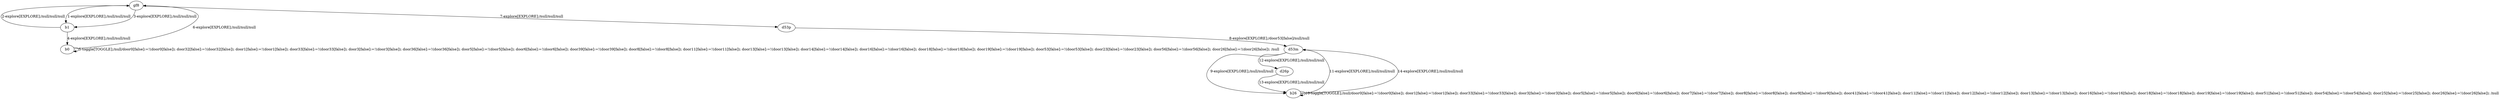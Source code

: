 # Total number of goals covered by this test: 1
# b26 --> d53m

digraph g {
"gf8" -> "b1" [label = "1-explore[EXPLORE];/null/null/null"];
"b1" -> "gf8" [label = "2-explore[EXPLORE];/null/null/null"];
"gf8" -> "b1" [label = "3-explore[EXPLORE];/null/null/null"];
"b1" -> "b0" [label = "4-explore[EXPLORE];/null/null/null"];
"b0" -> "b0" [label = "5-toggle[TOGGLE];/null/door0[false]:=!(door0[false]); door32[false]:=!(door32[false]); door1[false]:=!(door1[false]); door33[false]:=!(door33[false]); door3[false]:=!(door3[false]); door36[false]:=!(door36[false]); door5[false]:=!(door5[false]); door6[false]:=!(door6[false]); door39[false]:=!(door39[false]); door8[false]:=!(door8[false]); door11[false]:=!(door11[false]); door13[false]:=!(door13[false]); door14[false]:=!(door14[false]); door16[false]:=!(door16[false]); door18[false]:=!(door18[false]); door19[false]:=!(door19[false]); door53[false]:=!(door53[false]); door23[false]:=!(door23[false]); door56[false]:=!(door56[false]); door26[false]:=!(door26[false]); /null"];
"b0" -> "gf8" [label = "6-explore[EXPLORE];/null/null/null"];
"gf8" -> "d53p" [label = "7-explore[EXPLORE];/null/null/null"];
"d53p" -> "d53m" [label = "8-explore[EXPLORE];/door53[false]/null/null"];
"d53m" -> "b26" [label = "9-explore[EXPLORE];/null/null/null"];
"b26" -> "b26" [label = "10-toggle[TOGGLE];/null/door0[false]:=!(door0[false]); door1[false]:=!(door1[false]); door33[false]:=!(door33[false]); door3[false]:=!(door3[false]); door5[false]:=!(door5[false]); door6[false]:=!(door6[false]); door7[false]:=!(door7[false]); door8[false]:=!(door8[false]); door9[false]:=!(door9[false]); door41[false]:=!(door41[false]); door11[false]:=!(door11[false]); door12[false]:=!(door12[false]); door13[false]:=!(door13[false]); door16[false]:=!(door16[false]); door18[false]:=!(door18[false]); door19[false]:=!(door19[false]); door51[false]:=!(door51[false]); door54[false]:=!(door54[false]); door25[false]:=!(door25[false]); door26[false]:=!(door26[false]); /null"];
"b26" -> "d53m" [label = "11-explore[EXPLORE];/null/null/null"];
"d53m" -> "d26p" [label = "12-explore[EXPLORE];/null/null/null"];
"d26p" -> "b26" [label = "13-explore[EXPLORE];/null/null/null"];
"b26" -> "d53m" [label = "14-explore[EXPLORE];/null/null/null"];
}